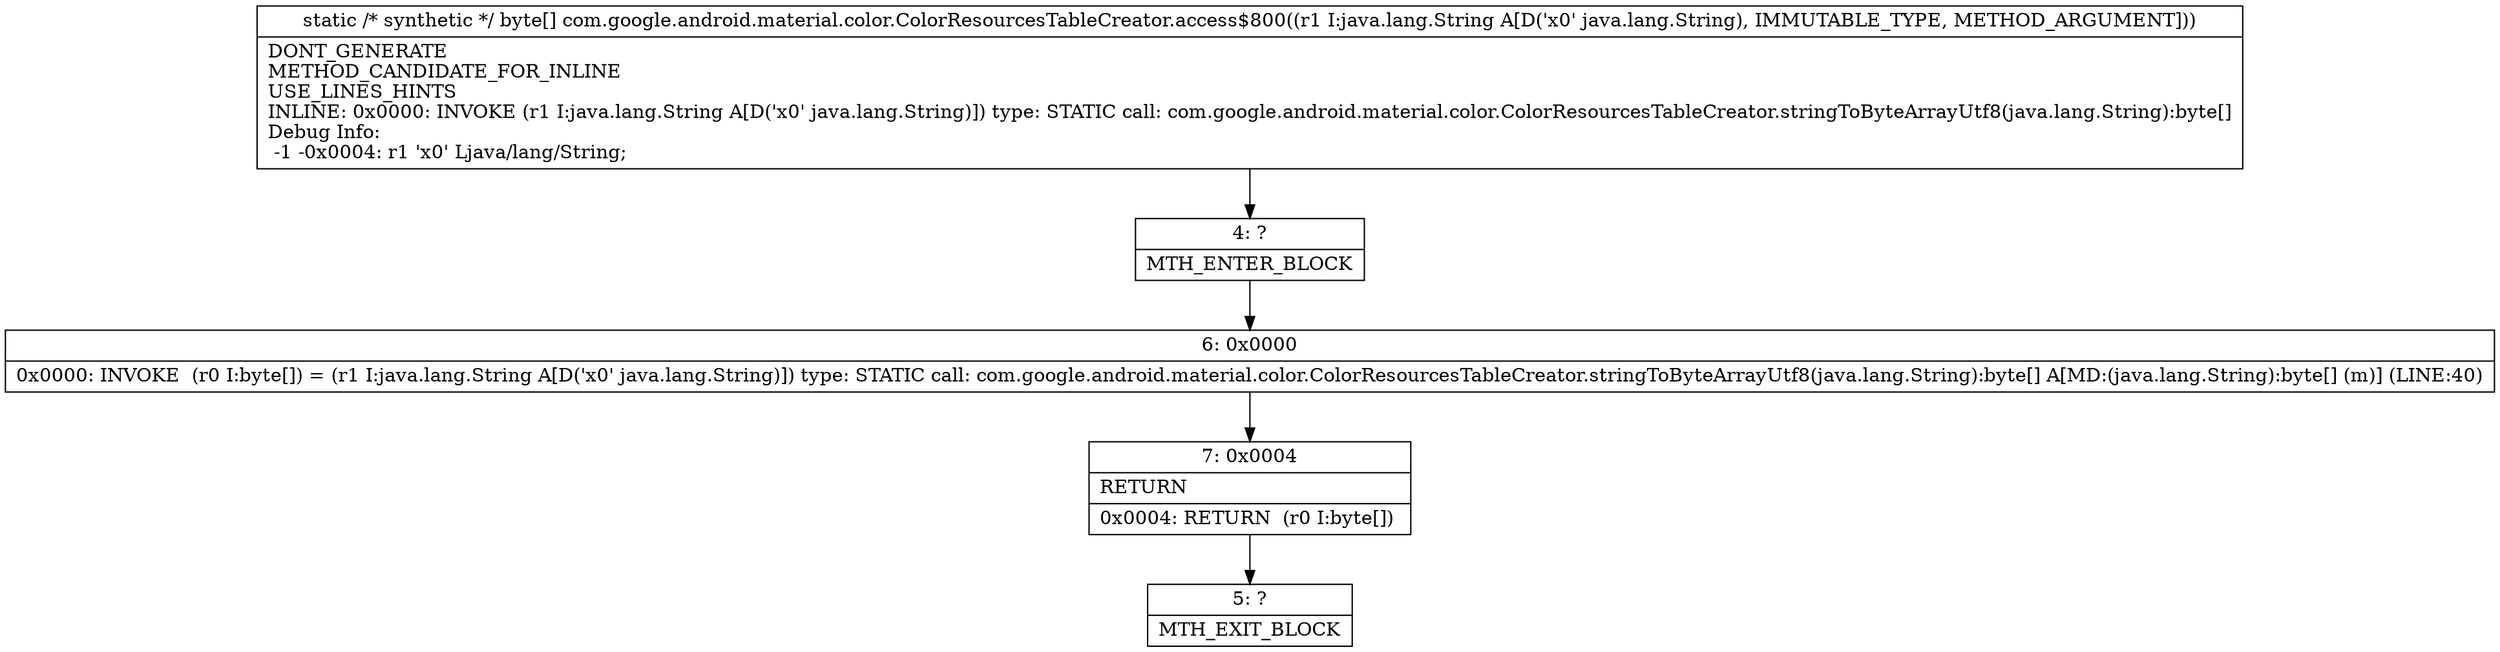 digraph "CFG forcom.google.android.material.color.ColorResourcesTableCreator.access$800(Ljava\/lang\/String;)[B" {
Node_4 [shape=record,label="{4\:\ ?|MTH_ENTER_BLOCK\l}"];
Node_6 [shape=record,label="{6\:\ 0x0000|0x0000: INVOKE  (r0 I:byte[]) = (r1 I:java.lang.String A[D('x0' java.lang.String)]) type: STATIC call: com.google.android.material.color.ColorResourcesTableCreator.stringToByteArrayUtf8(java.lang.String):byte[] A[MD:(java.lang.String):byte[] (m)] (LINE:40)\l}"];
Node_7 [shape=record,label="{7\:\ 0x0004|RETURN\l|0x0004: RETURN  (r0 I:byte[]) \l}"];
Node_5 [shape=record,label="{5\:\ ?|MTH_EXIT_BLOCK\l}"];
MethodNode[shape=record,label="{static \/* synthetic *\/ byte[] com.google.android.material.color.ColorResourcesTableCreator.access$800((r1 I:java.lang.String A[D('x0' java.lang.String), IMMUTABLE_TYPE, METHOD_ARGUMENT]))  | DONT_GENERATE\lMETHOD_CANDIDATE_FOR_INLINE\lUSE_LINES_HINTS\lINLINE: 0x0000: INVOKE  (r1 I:java.lang.String A[D('x0' java.lang.String)]) type: STATIC call: com.google.android.material.color.ColorResourcesTableCreator.stringToByteArrayUtf8(java.lang.String):byte[]\lDebug Info:\l  \-1 \-0x0004: r1 'x0' Ljava\/lang\/String;\l}"];
MethodNode -> Node_4;Node_4 -> Node_6;
Node_6 -> Node_7;
Node_7 -> Node_5;
}

